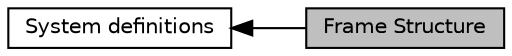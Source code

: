 digraph "Frame Structure"
{
  edge [fontname="Helvetica",fontsize="10",labelfontname="Helvetica",labelfontsize="10"];
  node [fontname="Helvetica",fontsize="10",shape=box];
  rankdir=LR;
  Node1 [label="Frame Structure",height=0.2,width=0.4,color="black", fillcolor="grey75", style="filled", fontcolor="black",tooltip=" "];
  Node2 [label="System definitions",height=0.2,width=0.4,color="black", fillcolor="white", style="filled",URL="$group____oai.html",tooltip=" "];
  Node2->Node1 [shape=plaintext, dir="back", style="solid"];
}
